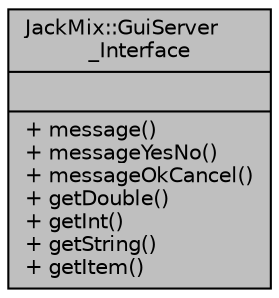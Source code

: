 digraph "JackMix::GuiServer_Interface"
{
 // LATEX_PDF_SIZE
  edge [fontname="Helvetica",fontsize="10",labelfontname="Helvetica",labelfontsize="10"];
  node [fontname="Helvetica",fontsize="10",shape=record];
  Node1 [label="{JackMix::GuiServer\l_Interface\n||+ message()\l+ messageYesNo()\l+ messageOkCancel()\l+ getDouble()\l+ getInt()\l+ getString()\l+ getItem()\l}",height=0.2,width=0.4,color="black", fillcolor="grey75", style="filled", fontcolor="black",tooltip="Abstract interface for a GUI server."];
}
